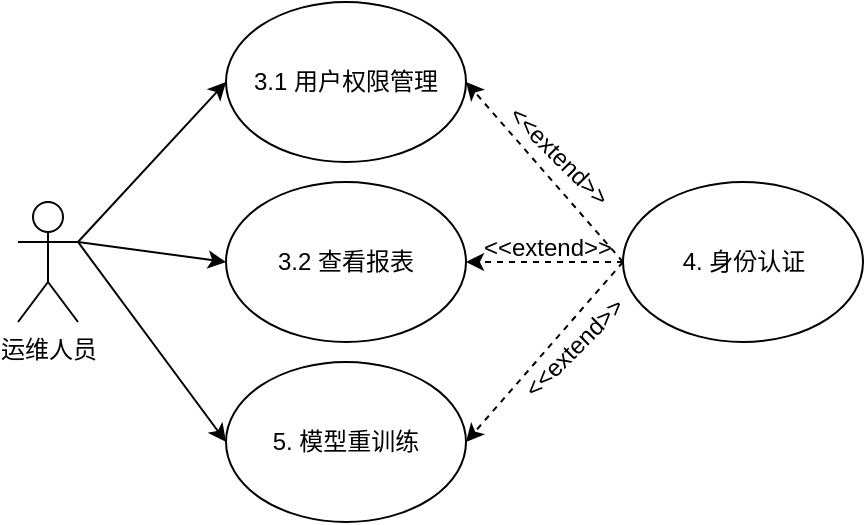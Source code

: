 <mxfile version="23.1.8" type="github">
  <diagram name="第 1 页" id="m4R4y16XppHf2_eSmbMv">
    <mxGraphModel dx="1050" dy="574" grid="1" gridSize="10" guides="1" tooltips="1" connect="1" arrows="1" fold="1" page="1" pageScale="1" pageWidth="827" pageHeight="1169" math="0" shadow="0">
      <root>
        <mxCell id="0" />
        <mxCell id="1" parent="0" />
        <mxCell id="ozoMpvkCseTEtSfeOwfC-1" style="rounded=0;orthogonalLoop=1;jettySize=auto;html=1;exitX=1;exitY=0.333;exitDx=0;exitDy=0;exitPerimeter=0;entryX=0;entryY=0.5;entryDx=0;entryDy=0;" parent="1" source="ozoMpvkCseTEtSfeOwfC-5" target="ozoMpvkCseTEtSfeOwfC-6" edge="1">
          <mxGeometry relative="1" as="geometry" />
        </mxCell>
        <mxCell id="ozoMpvkCseTEtSfeOwfC-4" style="rounded=0;orthogonalLoop=1;jettySize=auto;html=1;exitX=1;exitY=0.333;exitDx=0;exitDy=0;exitPerimeter=0;entryX=0;entryY=0.5;entryDx=0;entryDy=0;" parent="1" source="ozoMpvkCseTEtSfeOwfC-5" target="ozoMpvkCseTEtSfeOwfC-17" edge="1">
          <mxGeometry relative="1" as="geometry" />
        </mxCell>
        <mxCell id="LXSDuCBRp3da6oVukBno-4" style="rounded=0;orthogonalLoop=1;jettySize=auto;html=1;exitX=1;exitY=0.333;exitDx=0;exitDy=0;exitPerimeter=0;entryX=0;entryY=0.5;entryDx=0;entryDy=0;" edge="1" parent="1" source="ozoMpvkCseTEtSfeOwfC-5" target="LXSDuCBRp3da6oVukBno-1">
          <mxGeometry relative="1" as="geometry" />
        </mxCell>
        <mxCell id="ozoMpvkCseTEtSfeOwfC-5" value="运维人员" style="shape=umlActor;verticalLabelPosition=bottom;verticalAlign=top;html=1;outlineConnect=0;" parent="1" vertex="1">
          <mxGeometry x="250" y="260" width="30" height="60" as="geometry" />
        </mxCell>
        <mxCell id="ozoMpvkCseTEtSfeOwfC-6" value="3.1 用户权限管理" style="ellipse;whiteSpace=wrap;html=1;" parent="1" vertex="1">
          <mxGeometry x="354" y="160" width="120" height="80" as="geometry" />
        </mxCell>
        <mxCell id="ozoMpvkCseTEtSfeOwfC-8" style="rounded=0;orthogonalLoop=1;jettySize=auto;html=1;exitX=0;exitY=0.5;exitDx=0;exitDy=0;entryX=1;entryY=0.5;entryDx=0;entryDy=0;dashed=1;" parent="1" source="ozoMpvkCseTEtSfeOwfC-10" target="ozoMpvkCseTEtSfeOwfC-6" edge="1">
          <mxGeometry relative="1" as="geometry" />
        </mxCell>
        <mxCell id="LXSDuCBRp3da6oVukBno-2" style="edgeStyle=orthogonalEdgeStyle;rounded=0;orthogonalLoop=1;jettySize=auto;html=1;exitX=0;exitY=0.5;exitDx=0;exitDy=0;entryX=1;entryY=0.5;entryDx=0;entryDy=0;dashed=1;" edge="1" parent="1" source="ozoMpvkCseTEtSfeOwfC-10" target="ozoMpvkCseTEtSfeOwfC-17">
          <mxGeometry relative="1" as="geometry" />
        </mxCell>
        <mxCell id="LXSDuCBRp3da6oVukBno-8" style="rounded=0;orthogonalLoop=1;jettySize=auto;html=1;exitX=0;exitY=0.5;exitDx=0;exitDy=0;entryX=1;entryY=0.5;entryDx=0;entryDy=0;dashed=1;" edge="1" parent="1" source="ozoMpvkCseTEtSfeOwfC-10" target="LXSDuCBRp3da6oVukBno-1">
          <mxGeometry relative="1" as="geometry" />
        </mxCell>
        <mxCell id="ozoMpvkCseTEtSfeOwfC-10" value="4. 身份认证" style="ellipse;whiteSpace=wrap;html=1;" parent="1" vertex="1">
          <mxGeometry x="552.5" y="250" width="120" height="80" as="geometry" />
        </mxCell>
        <mxCell id="ozoMpvkCseTEtSfeOwfC-11" value="&amp;lt;&amp;lt;extend&amp;gt;&amp;gt;" style="text;html=1;strokeColor=none;fillColor=none;align=center;verticalAlign=middle;whiteSpace=wrap;rounded=0;rotation=45;" parent="1" vertex="1">
          <mxGeometry x="485.5" y="224" width="70" height="25" as="geometry" />
        </mxCell>
        <mxCell id="ozoMpvkCseTEtSfeOwfC-17" value="3.2 查看报表" style="ellipse;whiteSpace=wrap;html=1;" parent="1" vertex="1">
          <mxGeometry x="354" y="250" width="120" height="80" as="geometry" />
        </mxCell>
        <mxCell id="ozoMpvkCseTEtSfeOwfC-18" value="&amp;lt;&amp;lt;extend&amp;gt;&amp;gt;" style="text;html=1;strokeColor=none;fillColor=none;align=center;verticalAlign=middle;whiteSpace=wrap;rounded=0;rotation=0;" parent="1" vertex="1">
          <mxGeometry x="476.5" y="270" width="76" height="25" as="geometry" />
        </mxCell>
        <mxCell id="LXSDuCBRp3da6oVukBno-1" value="5. 模型重训练" style="ellipse;whiteSpace=wrap;html=1;" vertex="1" parent="1">
          <mxGeometry x="354" y="340" width="120" height="80" as="geometry" />
        </mxCell>
        <mxCell id="LXSDuCBRp3da6oVukBno-9" value="&amp;lt;&amp;lt;extend&amp;gt;&amp;gt;" style="text;html=1;strokeColor=none;fillColor=none;align=center;verticalAlign=middle;whiteSpace=wrap;rounded=0;rotation=-45;" vertex="1" parent="1">
          <mxGeometry x="490" y="320" width="76" height="25" as="geometry" />
        </mxCell>
      </root>
    </mxGraphModel>
  </diagram>
</mxfile>
